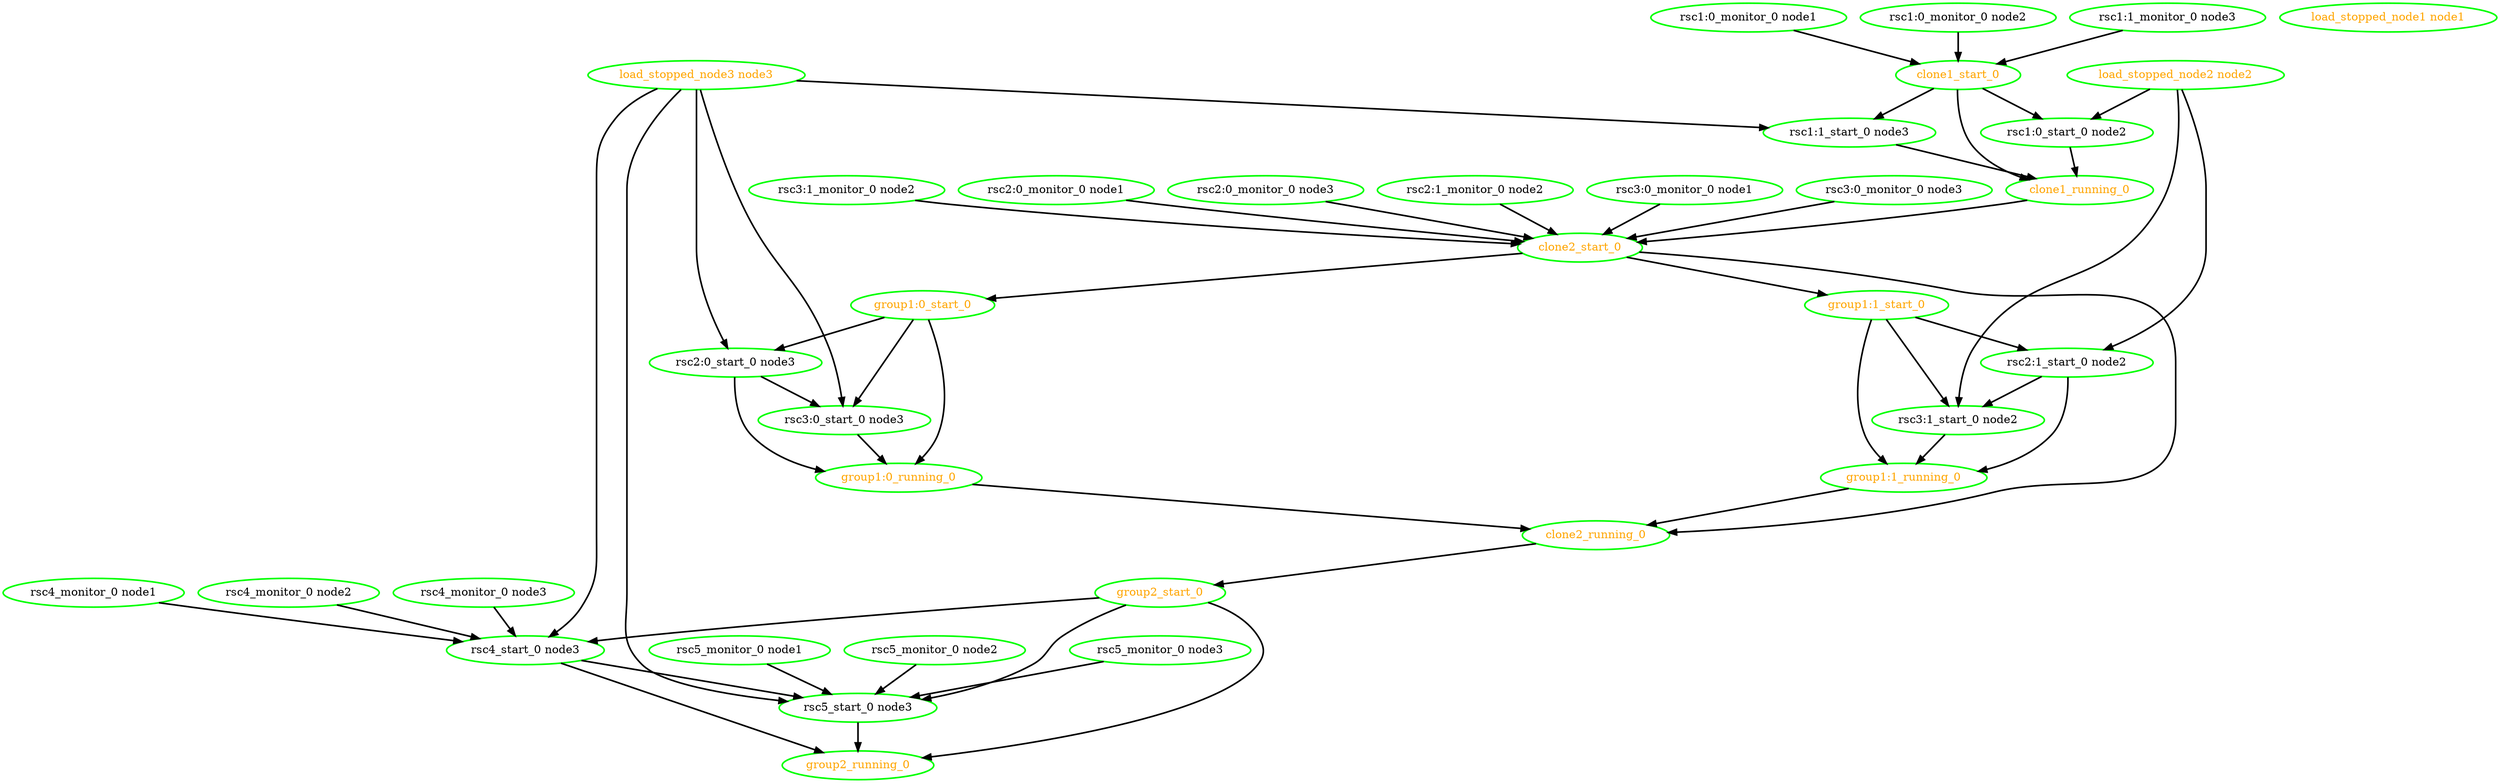 digraph "g" {
"clone1_running_0" -> "clone2_start_0" [ style = bold]
"clone1_running_0" [ style=bold color="green" fontcolor="orange"]
"clone1_start_0" -> "clone1_running_0" [ style = bold]
"clone1_start_0" -> "rsc1:0_start_0 node2" [ style = bold]
"clone1_start_0" -> "rsc1:1_start_0 node3" [ style = bold]
"clone1_start_0" [ style=bold color="green" fontcolor="orange"]
"clone2_running_0" -> "group2_start_0" [ style = bold]
"clone2_running_0" [ style=bold color="green" fontcolor="orange"]
"clone2_start_0" -> "clone2_running_0" [ style = bold]
"clone2_start_0" -> "group1:0_start_0" [ style = bold]
"clone2_start_0" -> "group1:1_start_0" [ style = bold]
"clone2_start_0" [ style=bold color="green" fontcolor="orange"]
"group1:0_running_0" -> "clone2_running_0" [ style = bold]
"group1:0_running_0" [ style=bold color="green" fontcolor="orange"]
"group1:0_start_0" -> "group1:0_running_0" [ style = bold]
"group1:0_start_0" -> "rsc2:0_start_0 node3" [ style = bold]
"group1:0_start_0" -> "rsc3:0_start_0 node3" [ style = bold]
"group1:0_start_0" [ style=bold color="green" fontcolor="orange"]
"group1:1_running_0" -> "clone2_running_0" [ style = bold]
"group1:1_running_0" [ style=bold color="green" fontcolor="orange"]
"group1:1_start_0" -> "group1:1_running_0" [ style = bold]
"group1:1_start_0" -> "rsc2:1_start_0 node2" [ style = bold]
"group1:1_start_0" -> "rsc3:1_start_0 node2" [ style = bold]
"group1:1_start_0" [ style=bold color="green" fontcolor="orange"]
"group2_running_0" [ style=bold color="green" fontcolor="orange"]
"group2_start_0" -> "group2_running_0" [ style = bold]
"group2_start_0" -> "rsc4_start_0 node3" [ style = bold]
"group2_start_0" -> "rsc5_start_0 node3" [ style = bold]
"group2_start_0" [ style=bold color="green" fontcolor="orange"]
"load_stopped_node1 node1" [ style=bold color="green" fontcolor="orange"]
"load_stopped_node2 node2" -> "rsc1:0_start_0 node2" [ style = bold]
"load_stopped_node2 node2" -> "rsc2:1_start_0 node2" [ style = bold]
"load_stopped_node2 node2" -> "rsc3:1_start_0 node2" [ style = bold]
"load_stopped_node2 node2" [ style=bold color="green" fontcolor="orange"]
"load_stopped_node3 node3" -> "rsc1:1_start_0 node3" [ style = bold]
"load_stopped_node3 node3" -> "rsc2:0_start_0 node3" [ style = bold]
"load_stopped_node3 node3" -> "rsc3:0_start_0 node3" [ style = bold]
"load_stopped_node3 node3" -> "rsc4_start_0 node3" [ style = bold]
"load_stopped_node3 node3" -> "rsc5_start_0 node3" [ style = bold]
"load_stopped_node3 node3" [ style=bold color="green" fontcolor="orange"]
"rsc1:0_monitor_0 node1" -> "clone1_start_0" [ style = bold]
"rsc1:0_monitor_0 node1" [ style=bold color="green" fontcolor="black"]
"rsc1:0_monitor_0 node2" -> "clone1_start_0" [ style = bold]
"rsc1:0_monitor_0 node2" [ style=bold color="green" fontcolor="black"]
"rsc1:0_start_0 node2" -> "clone1_running_0" [ style = bold]
"rsc1:0_start_0 node2" [ style=bold color="green" fontcolor="black"]
"rsc1:1_monitor_0 node3" -> "clone1_start_0" [ style = bold]
"rsc1:1_monitor_0 node3" [ style=bold color="green" fontcolor="black"]
"rsc1:1_start_0 node3" -> "clone1_running_0" [ style = bold]
"rsc1:1_start_0 node3" [ style=bold color="green" fontcolor="black"]
"rsc2:0_monitor_0 node1" -> "clone2_start_0" [ style = bold]
"rsc2:0_monitor_0 node1" [ style=bold color="green" fontcolor="black"]
"rsc2:0_monitor_0 node3" -> "clone2_start_0" [ style = bold]
"rsc2:0_monitor_0 node3" [ style=bold color="green" fontcolor="black"]
"rsc2:0_start_0 node3" -> "group1:0_running_0" [ style = bold]
"rsc2:0_start_0 node3" -> "rsc3:0_start_0 node3" [ style = bold]
"rsc2:0_start_0 node3" [ style=bold color="green" fontcolor="black"]
"rsc2:1_monitor_0 node2" -> "clone2_start_0" [ style = bold]
"rsc2:1_monitor_0 node2" [ style=bold color="green" fontcolor="black"]
"rsc2:1_start_0 node2" -> "group1:1_running_0" [ style = bold]
"rsc2:1_start_0 node2" -> "rsc3:1_start_0 node2" [ style = bold]
"rsc2:1_start_0 node2" [ style=bold color="green" fontcolor="black"]
"rsc3:0_monitor_0 node1" -> "clone2_start_0" [ style = bold]
"rsc3:0_monitor_0 node1" [ style=bold color="green" fontcolor="black"]
"rsc3:0_monitor_0 node3" -> "clone2_start_0" [ style = bold]
"rsc3:0_monitor_0 node3" [ style=bold color="green" fontcolor="black"]
"rsc3:0_start_0 node3" -> "group1:0_running_0" [ style = bold]
"rsc3:0_start_0 node3" [ style=bold color="green" fontcolor="black"]
"rsc3:1_monitor_0 node2" -> "clone2_start_0" [ style = bold]
"rsc3:1_monitor_0 node2" [ style=bold color="green" fontcolor="black"]
"rsc3:1_start_0 node2" -> "group1:1_running_0" [ style = bold]
"rsc3:1_start_0 node2" [ style=bold color="green" fontcolor="black"]
"rsc4_monitor_0 node1" -> "rsc4_start_0 node3" [ style = bold]
"rsc4_monitor_0 node1" [ style=bold color="green" fontcolor="black"]
"rsc4_monitor_0 node2" -> "rsc4_start_0 node3" [ style = bold]
"rsc4_monitor_0 node2" [ style=bold color="green" fontcolor="black"]
"rsc4_monitor_0 node3" -> "rsc4_start_0 node3" [ style = bold]
"rsc4_monitor_0 node3" [ style=bold color="green" fontcolor="black"]
"rsc4_start_0 node3" -> "group2_running_0" [ style = bold]
"rsc4_start_0 node3" -> "rsc5_start_0 node3" [ style = bold]
"rsc4_start_0 node3" [ style=bold color="green" fontcolor="black"]
"rsc5_monitor_0 node1" -> "rsc5_start_0 node3" [ style = bold]
"rsc5_monitor_0 node1" [ style=bold color="green" fontcolor="black"]
"rsc5_monitor_0 node2" -> "rsc5_start_0 node3" [ style = bold]
"rsc5_monitor_0 node2" [ style=bold color="green" fontcolor="black"]
"rsc5_monitor_0 node3" -> "rsc5_start_0 node3" [ style = bold]
"rsc5_monitor_0 node3" [ style=bold color="green" fontcolor="black"]
"rsc5_start_0 node3" -> "group2_running_0" [ style = bold]
"rsc5_start_0 node3" [ style=bold color="green" fontcolor="black"]
}
